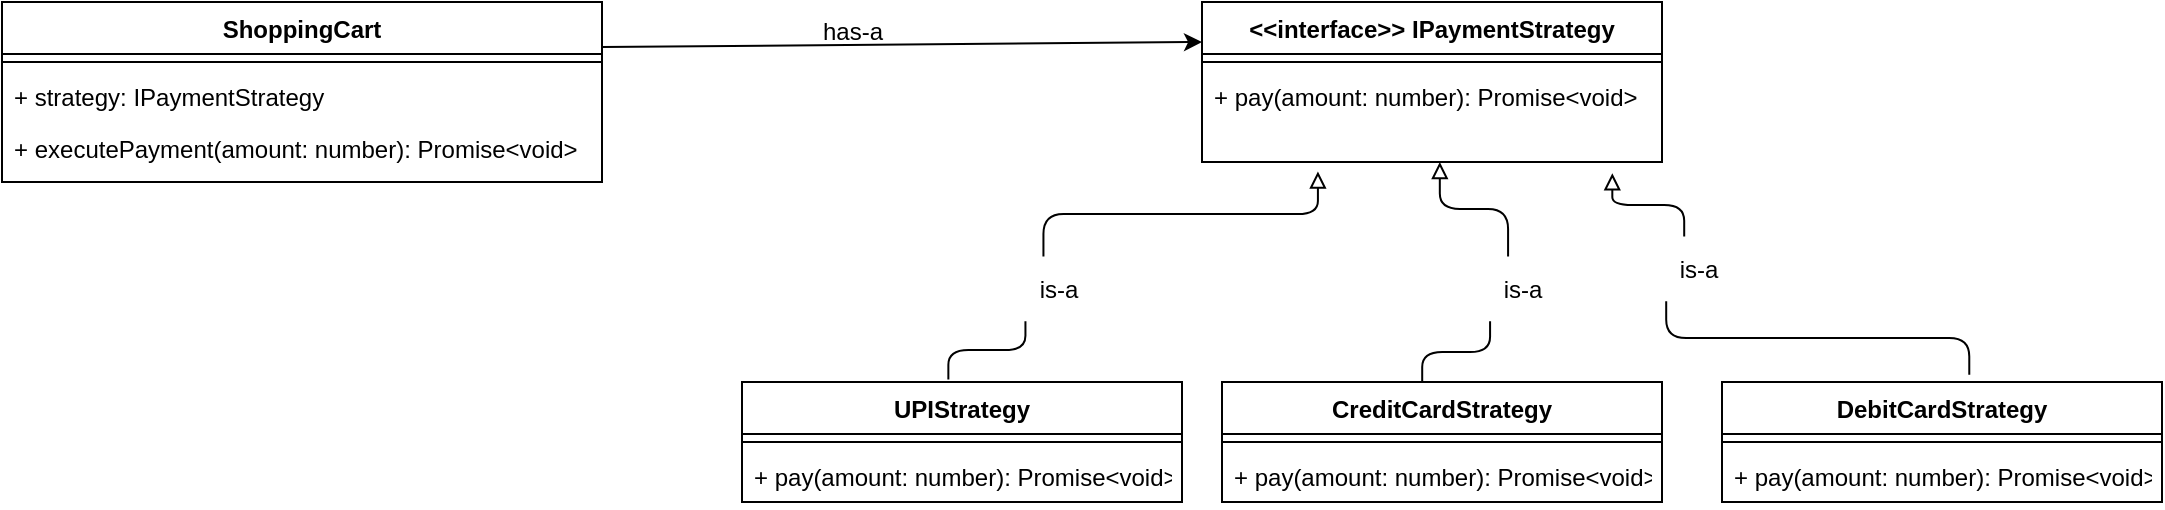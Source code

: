 <mxfile>
    <diagram id="IReUAJy_ezG2qLj3pbMT" name="Page-1">
        <mxGraphModel dx="1540" dy="431" grid="1" gridSize="10" guides="1" tooltips="1" connect="1" arrows="1" fold="1" page="1" pageScale="1" pageWidth="850" pageHeight="1100" math="0" shadow="0">
            <root>
                <mxCell id="0"/>
                <mxCell id="1" parent="0"/>
                <mxCell id="16" value="&lt;&lt;interface&gt;&gt; IPaymentStrategy" style="swimlane;fontStyle=1;align=center;verticalAlign=top;childLayout=stackLayout;horizontal=1;startSize=26;horizontalStack=0;resizeParent=1;resizeParentMax=0;resizeLast=0;collapsible=1;marginBottom=0;" vertex="1" parent="1">
                    <mxGeometry x="580" y="40" width="230" height="80" as="geometry"/>
                </mxCell>
                <mxCell id="17" value="" style="line;strokeWidth=1;fillColor=none;align=left;verticalAlign=middle;spacingTop=-1;spacingLeft=3;spacingRight=3;rotatable=0;labelPosition=right;points=[];portConstraint=eastwest;strokeColor=inherit;" vertex="1" parent="16">
                    <mxGeometry y="26" width="230" height="8" as="geometry"/>
                </mxCell>
                <mxCell id="18" value="+ pay(amount: number): Promise&lt;void&gt;" style="text;strokeColor=none;fillColor=none;align=left;verticalAlign=top;spacingLeft=4;spacingRight=4;overflow=hidden;rotatable=0;points=[[0,0.5],[1,0.5]];portConstraint=eastwest;" vertex="1" parent="16">
                    <mxGeometry y="34" width="230" height="46" as="geometry"/>
                </mxCell>
                <mxCell id="19" value="UPIStrategy" style="swimlane;fontStyle=1;align=center;verticalAlign=top;childLayout=stackLayout;horizontal=1;startSize=26;horizontalStack=0;resizeParent=1;resizeParentMax=0;resizeLast=0;collapsible=1;marginBottom=0;" vertex="1" parent="1">
                    <mxGeometry x="350" y="230" width="220" height="60" as="geometry"/>
                </mxCell>
                <mxCell id="20" value="" style="line;strokeWidth=1;fillColor=none;align=left;verticalAlign=middle;spacingTop=-1;spacingLeft=3;spacingRight=3;rotatable=0;labelPosition=right;points=[];portConstraint=eastwest;strokeColor=inherit;" vertex="1" parent="19">
                    <mxGeometry y="26" width="220" height="8" as="geometry"/>
                </mxCell>
                <mxCell id="21" value="+ pay(amount: number): Promise&lt;void&gt;" style="text;strokeColor=none;fillColor=none;align=left;verticalAlign=top;spacingLeft=4;spacingRight=4;overflow=hidden;rotatable=0;points=[[0,0.5],[1,0.5]];portConstraint=eastwest;" vertex="1" parent="19">
                    <mxGeometry y="34" width="220" height="26" as="geometry"/>
                </mxCell>
                <mxCell id="22" value="CreditCardStrategy" style="swimlane;fontStyle=1;align=center;verticalAlign=top;childLayout=stackLayout;horizontal=1;startSize=26;horizontalStack=0;resizeParent=1;resizeParentMax=0;resizeLast=0;collapsible=1;marginBottom=0;" vertex="1" parent="1">
                    <mxGeometry x="590" y="230" width="220" height="60" as="geometry"/>
                </mxCell>
                <mxCell id="23" value="" style="line;strokeWidth=1;fillColor=none;align=left;verticalAlign=middle;spacingTop=-1;spacingLeft=3;spacingRight=3;rotatable=0;labelPosition=right;points=[];portConstraint=eastwest;strokeColor=inherit;" vertex="1" parent="22">
                    <mxGeometry y="26" width="220" height="8" as="geometry"/>
                </mxCell>
                <mxCell id="24" value="+ pay(amount: number): Promise&lt;void&gt;" style="text;strokeColor=none;fillColor=none;align=left;verticalAlign=top;spacingLeft=4;spacingRight=4;overflow=hidden;rotatable=0;points=[[0,0.5],[1,0.5]];portConstraint=eastwest;" vertex="1" parent="22">
                    <mxGeometry y="34" width="220" height="26" as="geometry"/>
                </mxCell>
                <mxCell id="25" value="DebitCardStrategy" style="swimlane;fontStyle=1;align=center;verticalAlign=top;childLayout=stackLayout;horizontal=1;startSize=26;horizontalStack=0;resizeParent=1;resizeParentMax=0;resizeLast=0;collapsible=1;marginBottom=0;" vertex="1" parent="1">
                    <mxGeometry x="840" y="230" width="220" height="60" as="geometry"/>
                </mxCell>
                <mxCell id="26" value="" style="line;strokeWidth=1;fillColor=none;align=left;verticalAlign=middle;spacingTop=-1;spacingLeft=3;spacingRight=3;rotatable=0;labelPosition=right;points=[];portConstraint=eastwest;strokeColor=inherit;" vertex="1" parent="25">
                    <mxGeometry y="26" width="220" height="8" as="geometry"/>
                </mxCell>
                <mxCell id="27" value="+ pay(amount: number): Promise&lt;void&gt;" style="text;strokeColor=none;fillColor=none;align=left;verticalAlign=top;spacingLeft=4;spacingRight=4;overflow=hidden;rotatable=0;points=[[0,0.5],[1,0.5]];portConstraint=eastwest;" vertex="1" parent="25">
                    <mxGeometry y="34" width="220" height="26" as="geometry"/>
                </mxCell>
                <mxCell id="28" value="" style="endArrow=block;html=1;endFill=0;edgeStyle=elbowEdgeStyle;elbow=vertical;entryX=0.252;entryY=1.104;entryDx=0;entryDy=0;entryPerimeter=0;exitX=0.326;exitY=-0.057;exitDx=0;exitDy=0;exitPerimeter=0;startArrow=none;" edge="1" parent="1" source="30" target="18">
                    <mxGeometry width="160" relative="1" as="geometry">
                        <mxPoint x="457.68" y="208.99" as="sourcePoint"/>
                        <mxPoint x="570" y="140.002" as="targetPoint"/>
                    </mxGeometry>
                </mxCell>
                <mxCell id="29" value="" style="endArrow=none;html=1;endFill=0;edgeStyle=elbowEdgeStyle;elbow=vertical;entryX=0.101;entryY=1.022;entryDx=0;entryDy=0;entryPerimeter=0;exitX=0.469;exitY=-0.02;exitDx=0;exitDy=0;exitPerimeter=0;" edge="1" parent="1" target="30" source="19">
                    <mxGeometry width="160" relative="1" as="geometry">
                        <mxPoint x="459.62" y="225.57" as="sourcePoint"/>
                        <mxPoint x="570" y="140.002" as="targetPoint"/>
                    </mxGeometry>
                </mxCell>
                <mxCell id="30" value="is-a" style="text;html=1;align=center;verticalAlign=middle;resizable=0;points=[];autosize=1;strokeColor=none;fillColor=none;" vertex="1" parent="1">
                    <mxGeometry x="487.68" y="168.99" width="40" height="30" as="geometry"/>
                </mxCell>
                <mxCell id="31" value="" style="endArrow=block;html=1;endFill=0;edgeStyle=elbowEdgeStyle;elbow=vertical;entryX=0.517;entryY=1;entryDx=0;entryDy=0;entryPerimeter=0;exitX=0.326;exitY=-0.057;exitDx=0;exitDy=0;exitPerimeter=0;startArrow=none;" edge="1" parent="1" source="33" target="18">
                    <mxGeometry width="160" relative="1" as="geometry">
                        <mxPoint x="628.06" y="213.42" as="sourcePoint"/>
                        <mxPoint x="740.38" y="144.432" as="targetPoint"/>
                    </mxGeometry>
                </mxCell>
                <mxCell id="32" value="" style="endArrow=none;html=1;endFill=0;edgeStyle=elbowEdgeStyle;elbow=vertical;entryX=0.101;entryY=1.022;entryDx=0;entryDy=0;entryPerimeter=0;exitX=0.455;exitY=0;exitDx=0;exitDy=0;exitPerimeter=0;" edge="1" parent="1" target="33" source="22">
                    <mxGeometry width="160" relative="1" as="geometry">
                        <mxPoint x="630" y="230.0" as="sourcePoint"/>
                        <mxPoint x="740.38" y="144.432" as="targetPoint"/>
                    </mxGeometry>
                </mxCell>
                <mxCell id="33" value="is-a" style="text;html=1;align=center;verticalAlign=middle;resizable=0;points=[];autosize=1;strokeColor=none;fillColor=none;" vertex="1" parent="1">
                    <mxGeometry x="720" y="168.99" width="40" height="30" as="geometry"/>
                </mxCell>
                <mxCell id="34" value="" style="endArrow=block;html=1;endFill=0;edgeStyle=elbowEdgeStyle;elbow=vertical;entryX=0.892;entryY=1.122;entryDx=0;entryDy=0;entryPerimeter=0;exitX=0.326;exitY=-0.057;exitDx=0;exitDy=0;exitPerimeter=0;startArrow=none;" edge="1" parent="1" source="36" target="18">
                    <mxGeometry width="160" relative="1" as="geometry">
                        <mxPoint x="778.06" y="198.99" as="sourcePoint"/>
                        <mxPoint x="890.38" y="130.002" as="targetPoint"/>
                    </mxGeometry>
                </mxCell>
                <mxCell id="35" value="" style="endArrow=none;html=1;endFill=0;edgeStyle=elbowEdgeStyle;elbow=vertical;entryX=0.101;entryY=1.022;entryDx=0;entryDy=0;entryPerimeter=0;exitX=0.562;exitY=-0.06;exitDx=0;exitDy=0;exitPerimeter=0;" edge="1" parent="1" target="36" source="25">
                    <mxGeometry width="160" relative="1" as="geometry">
                        <mxPoint x="780" y="215.57" as="sourcePoint"/>
                        <mxPoint x="890.38" y="130.002" as="targetPoint"/>
                    </mxGeometry>
                </mxCell>
                <mxCell id="36" value="is-a" style="text;html=1;align=center;verticalAlign=middle;resizable=0;points=[];autosize=1;strokeColor=none;fillColor=none;" vertex="1" parent="1">
                    <mxGeometry x="808.06" y="158.99" width="40" height="30" as="geometry"/>
                </mxCell>
                <mxCell id="37" value="ShoppingCart" style="swimlane;fontStyle=1;align=center;verticalAlign=top;childLayout=stackLayout;horizontal=1;startSize=26;horizontalStack=0;resizeParent=1;resizeParentMax=0;resizeLast=0;collapsible=1;marginBottom=0;" vertex="1" parent="1">
                    <mxGeometry x="-20" y="40" width="300" height="90" as="geometry"/>
                </mxCell>
                <mxCell id="38" value="" style="line;strokeWidth=1;fillColor=none;align=left;verticalAlign=middle;spacingTop=-1;spacingLeft=3;spacingRight=3;rotatable=0;labelPosition=right;points=[];portConstraint=eastwest;strokeColor=inherit;" vertex="1" parent="37">
                    <mxGeometry y="26" width="300" height="8" as="geometry"/>
                </mxCell>
                <mxCell id="39" value="+ strategy: IPaymentStrategy" style="text;strokeColor=none;fillColor=none;align=left;verticalAlign=top;spacingLeft=4;spacingRight=4;overflow=hidden;rotatable=0;points=[[0,0.5],[1,0.5]];portConstraint=eastwest;" vertex="1" parent="37">
                    <mxGeometry y="34" width="300" height="26" as="geometry"/>
                </mxCell>
                <mxCell id="40" value="+ executePayment(amount: number): Promise&lt;void&gt;" style="text;strokeColor=none;fillColor=none;align=left;verticalAlign=top;spacingLeft=4;spacingRight=4;overflow=hidden;rotatable=0;points=[[0,0.5],[1,0.5]];portConstraint=eastwest;" vertex="1" parent="37">
                    <mxGeometry y="60" width="300" height="30" as="geometry"/>
                </mxCell>
                <mxCell id="41" value="" style="endArrow=classic;html=1;exitX=1;exitY=0.25;exitDx=0;exitDy=0;entryX=0;entryY=0.25;entryDx=0;entryDy=0;" edge="1" parent="1" source="37" target="16">
                    <mxGeometry width="50" height="50" relative="1" as="geometry">
                        <mxPoint x="500" y="65" as="sourcePoint"/>
                        <mxPoint x="280" y="65" as="targetPoint"/>
                    </mxGeometry>
                </mxCell>
                <mxCell id="42" value="has-a" style="text;html=1;align=center;verticalAlign=middle;resizable=0;points=[];autosize=1;strokeColor=none;fillColor=none;" vertex="1" parent="1">
                    <mxGeometry x="380" y="40" width="50" height="30" as="geometry"/>
                </mxCell>
            </root>
        </mxGraphModel>
    </diagram>
</mxfile>